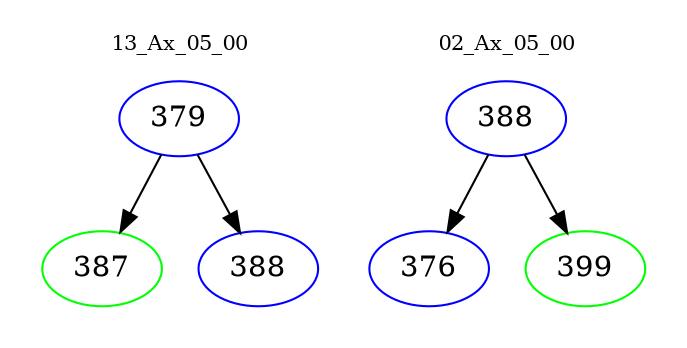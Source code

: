 digraph{
subgraph cluster_0 {
color = white
label = "13_Ax_05_00";
fontsize=10;
T0_379 [label="379", color="blue"]
T0_379 -> T0_387 [color="black"]
T0_387 [label="387", color="green"]
T0_379 -> T0_388 [color="black"]
T0_388 [label="388", color="blue"]
}
subgraph cluster_1 {
color = white
label = "02_Ax_05_00";
fontsize=10;
T1_388 [label="388", color="blue"]
T1_388 -> T1_376 [color="black"]
T1_376 [label="376", color="blue"]
T1_388 -> T1_399 [color="black"]
T1_399 [label="399", color="green"]
}
}
